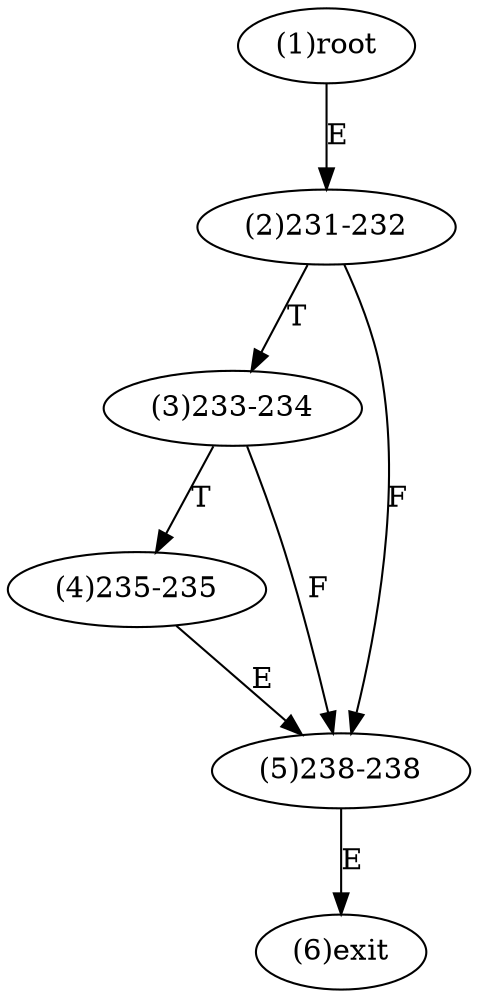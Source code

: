 digraph "" { 
1[ label="(1)root"];
2[ label="(2)231-232"];
3[ label="(3)233-234"];
4[ label="(4)235-235"];
5[ label="(5)238-238"];
6[ label="(6)exit"];
1->2[ label="E"];
2->5[ label="F"];
2->3[ label="T"];
3->5[ label="F"];
3->4[ label="T"];
4->5[ label="E"];
5->6[ label="E"];
}